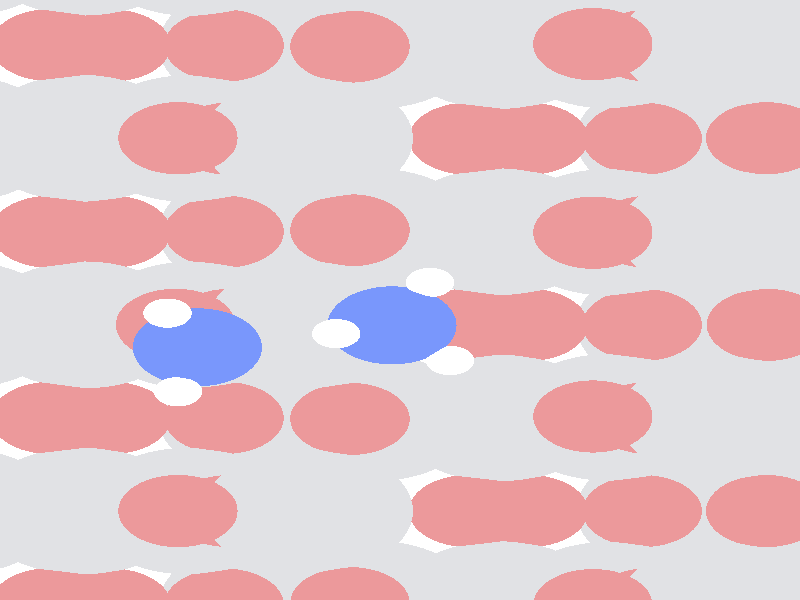 #include "colors.inc"
#include "finish.inc"

global_settings {assumed_gamma 1 max_trace_level 6}
background {color White}
camera {orthographic
  right -9.91*x up 12.31*y
  direction 1.00*z
  location <0,0,50.00> look_at <0,0,0>}
light_source {<  2.00,   3.00,  125.00> color White
  area_light <0.95, 0, 0>, <0, 0.80, 0>, 5, 4
  adaptive 1 jitter}

#declare simple = finish {phong 0.7}
#declare pale = finish {ambient .5 diffuse .85 roughness .001 specular 0.200 }
#declare intermediate = finish {ambient 0.3 diffuse 0.6 specular 0.10 roughness 0.04 }
#declare vmd = finish {ambient .0 diffuse .65 phong 0.1 phong_size 40. specular 0.500 }
#declare jmol = finish {ambient .2 diffuse .6 specular 1 roughness .001 metallic}
#declare ase2 = finish {ambient 0.05 brilliance 3 diffuse 0.6 metallic specular 0.70 roughness 0.04 reflection 0.15}
#declare mj_mol = finish {ambient .00 diffuse .55 phong 0.0 phong_size 0.specular .250 roughness 0.1 brilliance 0.8 reflection 0.0 }
#declare ase3 = finish {ambient .15 brilliance 2 diffuse .6 metallic specular 1. roughness .001 reflection .0}
#declare glass = finish {ambient .05 diffuse .3 specular 1. roughness .001}
#declare glass2 = finish {ambient .0 diffuse .3 specular 1. reflection .25 roughness .001}
#declare Rcell = 0.100;
#declare Rbond = 0.100;

#macro atom(LOC, R, COL, TRANS, FIN)
  sphere{LOC, R texture{pigment{color COL transmit TRANS} finish{FIN}}}
#end
#macro constrain(LOC, R, COL, TRANS FIN)
union{torus{R, Rcell rotate 45*z texture{pigment{color COL transmit TRANS} finish{FIN}}}
      torus{R, Rcell rotate -45*z texture{pigment{color COL transmit TRANS} finish{FIN}}}
      translate LOC}
#end

atom(< -4.97,  -4.33, -13.15>, 0.74, rgb <0.84, 0.32, 0.33>, 0.0, pale) // #0 
atom(<-10.14,  -6.25, -13.15>, 0.74, rgb <0.84, 0.32, 0.33>, 0.0, pale) // #1 
atom(<-12.03,  -6.25, -12.39>, 1.30, rgb <0.75, 0.76, 0.78>, 0.0, pale) // #2 
atom(< -6.86,  -4.33, -12.39>, 1.30, rgb <0.75, 0.76, 0.78>, 0.0, pale) // #3 
atom(< -3.92,  -4.33, -11.51>, 1.30, rgb <0.75, 0.76, 0.78>, 0.0, pale) // #4 
atom(< -9.09,  -6.25, -11.51>, 1.30, rgb <0.75, 0.76, 0.78>, 0.0, pale) // #5 
atom(< -3.58,  -6.25, -11.64>, 0.74, rgb <0.84, 0.32, 0.33>, 0.0, pale) // #6 
atom(< -8.76,  -4.33, -11.64>, 0.74, rgb <0.84, 0.32, 0.33>, 0.0, pale) // #7 
atom(< -5.82,  -4.33, -10.75>, 0.74, rgb <0.84, 0.32, 0.33>, 0.0, pale) // #8 
atom(<-10.99,  -6.25, -10.75>, 0.74, rgb <0.84, 0.32, 0.33>, 0.0, pale) // #9 
atom(< -7.20,  -6.25, -12.26>, 0.74, rgb <0.84, 0.32, 0.33>, 0.0, pale) // #10 
atom(<-12.37,  -4.33, -12.26>, 0.74, rgb <0.84, 0.32, 0.33>, 0.0, pale) // #11 
atom(< -3.63,  -4.33,  -9.56>, 0.74, rgb <0.84, 0.32, 0.33>, 0.0, pale) // #12 
atom(< -8.81,  -6.25,  -9.57>, 0.74, rgb <0.84, 0.32, 0.33>, 0.0, pale) // #13 
atom(<-10.67,  -6.24,  -8.77>, 1.30, rgb <0.75, 0.76, 0.78>, 0.0, pale) // #14 
atom(< -5.50,  -4.33,  -8.77>, 1.30, rgb <0.75, 0.76, 0.78>, 0.0, pale) // #15 
atom(<-12.96,  -4.33,  -8.00>, 1.30, rgb <0.75, 0.76, 0.78>, 0.0, pale) // #16 
atom(< -7.76,  -6.26,  -8.03>, 1.30, rgb <0.75, 0.76, 0.78>, 0.0, pale) // #17 
atom(<-12.52,  -6.25,  -8.07>, 0.74, rgb <0.84, 0.32, 0.33>, 0.0, pale) // #18 
atom(< -7.34,  -4.33,  -8.10>, 0.74, rgb <0.84, 0.32, 0.33>, 0.0, pale) // #19 
atom(< -4.38,  -4.33,  -7.16>, 0.74, rgb <0.84, 0.32, 0.33>, 0.0, pale) // #20 
atom(< -9.53,  -6.23,  -7.18>, 0.74, rgb <0.84, 0.32, 0.33>, 0.0, pale) // #21 
atom(< -5.85,  -6.25,  -8.68>, 0.74, rgb <0.84, 0.32, 0.33>, 0.0, pale) // #22 
atom(<-11.04,  -4.33,  -8.68>, 0.74, rgb <0.84, 0.32, 0.33>, 0.0, pale) // #23 
atom(<-12.45,  -4.33,  -6.06>, 0.74, rgb <0.84, 0.32, 0.33>, 0.0, pale) // #24 
atom(< -7.25,  -6.24,  -6.08>, 0.74, rgb <0.84, 0.32, 0.33>, 0.0, pale) // #25 
atom(< -9.13,  -6.25,  -5.15>, 1.30, rgb <0.75, 0.76, 0.78>, 0.0, pale) // #26 
atom(< -3.96,  -4.33,  -5.09>, 1.30, rgb <0.75, 0.76, 0.78>, 0.0, pale) // #27 
atom(<-11.48,  -4.33,  -4.55>, 1.30, rgb <0.75, 0.76, 0.78>, 0.0, pale) // #28 
atom(< -6.32,  -6.25,  -4.55>, 1.30, rgb <0.75, 0.76, 0.78>, 0.0, pale) // #29 
atom(<-10.96,  -6.22,  -4.34>, 0.74, rgb <0.84, 0.32, 0.33>, 0.0, pale) // #30 
atom(< -5.81,  -4.33,  -4.32>, 0.74, rgb <0.84, 0.32, 0.33>, 0.0, pale) // #31 
atom(<-13.09,  -4.33,  -3.65>, 0.74, rgb <0.84, 0.32, 0.33>, 0.0, pale) // #32 
atom(< -7.95,  -6.26,  -3.69>, 0.74, rgb <0.84, 0.32, 0.33>, 0.0, pale) // #33 
atom(< -4.33,  -6.24,  -5.06>, 0.74, rgb <0.84, 0.32, 0.33>, 0.0, pale) // #34 
atom(< -9.49,  -4.33,  -5.12>, 0.74, rgb <0.84, 0.32, 0.33>, 0.0, pale) // #35 
atom(< -4.97,  -0.51, -13.15>, 0.74, rgb <0.84, 0.32, 0.33>, 0.0, pale) // #36 
atom(<-10.14,  -2.42, -13.15>, 0.74, rgb <0.84, 0.32, 0.33>, 0.0, pale) // #37 
atom(<-12.03,  -2.42, -12.39>, 1.30, rgb <0.75, 0.76, 0.78>, 0.0, pale) // #38 
atom(< -6.86,  -0.51, -12.39>, 1.30, rgb <0.75, 0.76, 0.78>, 0.0, pale) // #39 
atom(< -3.92,  -0.51, -11.51>, 1.30, rgb <0.75, 0.76, 0.78>, 0.0, pale) // #40 
atom(< -9.09,  -2.42, -11.51>, 1.30, rgb <0.75, 0.76, 0.78>, 0.0, pale) // #41 
atom(< -3.58,  -2.42, -11.64>, 0.74, rgb <0.84, 0.32, 0.33>, 0.0, pale) // #42 
atom(< -8.76,  -0.51, -11.64>, 0.74, rgb <0.84, 0.32, 0.33>, 0.0, pale) // #43 
atom(< -5.82,  -0.51, -10.75>, 0.74, rgb <0.84, 0.32, 0.33>, 0.0, pale) // #44 
atom(<-10.99,  -2.42, -10.75>, 0.74, rgb <0.84, 0.32, 0.33>, 0.0, pale) // #45 
atom(< -7.20,  -2.42, -12.26>, 0.74, rgb <0.84, 0.32, 0.33>, 0.0, pale) // #46 
atom(<-12.37,  -0.51, -12.26>, 0.74, rgb <0.84, 0.32, 0.33>, 0.0, pale) // #47 
atom(< -3.62,  -0.51,  -9.53>, 0.74, rgb <0.84, 0.32, 0.33>, 0.0, pale) // #48 
atom(< -8.81,  -2.42,  -9.57>, 0.74, rgb <0.84, 0.32, 0.33>, 0.0, pale) // #49 
atom(<-10.67,  -2.42,  -8.77>, 1.30, rgb <0.75, 0.76, 0.78>, 0.0, pale) // #50 
atom(< -5.44,  -0.51,  -8.75>, 1.30, rgb <0.75, 0.76, 0.78>, 0.0, pale) // #51 
atom(<-12.92,  -0.51,  -7.92>, 1.30, rgb <0.75, 0.76, 0.78>, 0.0, pale) // #52 
atom(< -7.76,  -2.41,  -8.03>, 1.30, rgb <0.75, 0.76, 0.78>, 0.0, pale) // #53 
atom(<-12.52,  -2.42,  -8.07>, 0.74, rgb <0.84, 0.32, 0.33>, 0.0, pale) // #54 
atom(< -7.35,  -0.51,  -8.10>, 0.74, rgb <0.84, 0.32, 0.33>, 0.0, pale) // #55 
atom(< -4.38,  -0.51,  -7.14>, 0.74, rgb <0.84, 0.32, 0.33>, 0.0, pale) // #56 
atom(< -9.53,  -2.43,  -7.18>, 0.74, rgb <0.84, 0.32, 0.33>, 0.0, pale) // #57 
atom(< -5.85,  -2.42,  -8.68>, 0.74, rgb <0.84, 0.32, 0.33>, 0.0, pale) // #58 
atom(<-11.03,  -0.51,  -8.66>, 0.74, rgb <0.84, 0.32, 0.33>, 0.0, pale) // #59 
atom(<-12.44,  -0.51,  -5.99>, 0.74, rgb <0.84, 0.32, 0.33>, 0.0, pale) // #60 
atom(< -7.25,  -2.42,  -6.08>, 0.74, rgb <0.84, 0.32, 0.33>, 0.0, pale) // #61 
atom(< -9.14,  -2.42,  -5.15>, 1.30, rgb <0.75, 0.76, 0.78>, 0.0, pale) // #62 
atom(< -3.91,  -0.51,  -5.08>, 1.30, rgb <0.75, 0.76, 0.78>, 0.0, pale) // #63 
atom(<-11.44,  -0.51,  -4.36>, 1.30, rgb <0.75, 0.76, 0.78>, 0.0, pale) // #64 
atom(< -6.32,  -2.41,  -4.55>, 1.30, rgb <0.75, 0.76, 0.78>, 0.0, pale) // #65 
atom(<-10.96,  -2.44,  -4.34>, 0.74, rgb <0.84, 0.32, 0.33>, 0.0, pale) // #66 
atom(< -5.81,  -0.51,  -4.31>, 0.74, rgb <0.84, 0.32, 0.33>, 0.0, pale) // #67 
atom(<-13.13,  -0.51,  -3.59>, 0.74, rgb <0.84, 0.32, 0.33>, 0.0, pale) // #68 
atom(< -7.95,  -2.39,  -3.68>, 0.74, rgb <0.84, 0.32, 0.33>, 0.0, pale) // #69 
atom(< -4.33,  -2.42,  -5.06>, 0.74, rgb <0.84, 0.32, 0.33>, 0.0, pale) // #70 
atom(< -9.53,  -0.51,  -5.15>, 0.74, rgb <0.84, 0.32, 0.33>, 0.0, pale) // #71 
atom(<-12.85,  -0.97,  -0.64>, 0.80, rgb <0.19, 0.31, 0.97>, 0.0, pale) // #72 
atom(<-13.09,  -1.88,  -0.26>, 0.30, rgb <1.00, 1.00, 1.00>, 0.0, pale) // #73 
atom(<-13.22,  -0.27,   0.00>, 0.30, rgb <1.00, 1.00, 1.00>, 0.0, pale) // #74 
atom(<-13.34,  -0.87,  -1.52>, 0.30, rgb <1.00, 1.00, 1.00>, 0.0, pale) // #75 
atom(<-10.44,  -0.52,  -2.33>, 0.80, rgb <0.19, 0.31, 0.97>, 0.0, pale) // #76 
atom(<-11.13,  -0.69,  -1.58>, 0.30, rgb <1.00, 1.00, 1.00>, 0.0, pale) // #77 
atom(< -9.72,  -1.24,  -2.30>, 0.30, rgb <1.00, 1.00, 1.00>, 0.0, pale) // #78 
atom(< -9.97,   0.36,  -2.15>, 0.30, rgb <1.00, 1.00, 1.00>, 0.0, pale) // #79 
atom(< -4.97,   3.31, -13.15>, 0.74, rgb <0.84, 0.32, 0.33>, 0.0, pale) // #80 
atom(<-10.14,   1.40, -13.15>, 0.74, rgb <0.84, 0.32, 0.33>, 0.0, pale) // #81 
atom(<-12.03,   1.40, -12.39>, 1.30, rgb <0.75, 0.76, 0.78>, 0.0, pale) // #82 
atom(< -6.86,   3.31, -12.39>, 1.30, rgb <0.75, 0.76, 0.78>, 0.0, pale) // #83 
atom(< -3.92,   3.31, -11.51>, 1.30, rgb <0.75, 0.76, 0.78>, 0.0, pale) // #84 
atom(< -9.09,   1.40, -11.51>, 1.30, rgb <0.75, 0.76, 0.78>, 0.0, pale) // #85 
atom(< -3.58,   1.40, -11.64>, 0.74, rgb <0.84, 0.32, 0.33>, 0.0, pale) // #86 
atom(< -8.76,   3.31, -11.64>, 0.74, rgb <0.84, 0.32, 0.33>, 0.0, pale) // #87 
atom(< -5.82,   3.31, -10.75>, 0.74, rgb <0.84, 0.32, 0.33>, 0.0, pale) // #88 
atom(<-10.99,   1.40, -10.75>, 0.74, rgb <0.84, 0.32, 0.33>, 0.0, pale) // #89 
atom(< -7.20,   1.40, -12.26>, 0.74, rgb <0.84, 0.32, 0.33>, 0.0, pale) // #90 
atom(<-12.37,   3.31, -12.26>, 0.74, rgb <0.84, 0.32, 0.33>, 0.0, pale) // #91 
atom(< -3.63,   3.31,  -9.56>, 0.74, rgb <0.84, 0.32, 0.33>, 0.0, pale) // #92 
atom(< -8.81,   1.40,  -9.57>, 0.74, rgb <0.84, 0.32, 0.33>, 0.0, pale) // #93 
atom(<-10.67,   1.40,  -8.77>, 1.30, rgb <0.75, 0.76, 0.78>, 0.0, pale) // #94 
atom(< -5.50,   3.31,  -8.77>, 1.30, rgb <0.75, 0.76, 0.78>, 0.0, pale) // #95 
atom(<-12.96,   3.31,  -8.00>, 1.30, rgb <0.75, 0.76, 0.78>, 0.0, pale) // #96 
atom(< -7.76,   1.39,  -8.03>, 1.30, rgb <0.75, 0.76, 0.78>, 0.0, pale) // #97 
atom(<-12.52,   1.40,  -8.07>, 0.74, rgb <0.84, 0.32, 0.33>, 0.0, pale) // #98 
atom(< -7.34,   3.31,  -8.10>, 0.74, rgb <0.84, 0.32, 0.33>, 0.0, pale) // #99 
atom(< -4.38,   3.31,  -7.16>, 0.74, rgb <0.84, 0.32, 0.33>, 0.0, pale) // #100 
atom(< -9.53,   1.41,  -7.18>, 0.74, rgb <0.84, 0.32, 0.33>, 0.0, pale) // #101 
atom(< -5.85,   1.40,  -8.68>, 0.74, rgb <0.84, 0.32, 0.33>, 0.0, pale) // #102 
atom(<-11.04,   3.31,  -8.68>, 0.74, rgb <0.84, 0.32, 0.33>, 0.0, pale) // #103 
atom(<-12.45,   3.31,  -6.06>, 0.74, rgb <0.84, 0.32, 0.33>, 0.0, pale) // #104 
atom(< -7.25,   1.40,  -6.08>, 0.74, rgb <0.84, 0.32, 0.33>, 0.0, pale) // #105 
atom(< -9.13,   1.40,  -5.15>, 1.30, rgb <0.75, 0.76, 0.78>, 0.0, pale) // #106 
atom(< -3.96,   3.32,  -5.09>, 1.30, rgb <0.75, 0.76, 0.78>, 0.0, pale) // #107 
atom(<-11.48,   3.31,  -4.55>, 1.30, rgb <0.75, 0.76, 0.78>, 0.0, pale) // #108 
atom(< -6.32,   1.39,  -4.55>, 1.30, rgb <0.75, 0.76, 0.78>, 0.0, pale) // #109 
atom(<-10.96,   1.43,  -4.34>, 0.74, rgb <0.84, 0.32, 0.33>, 0.0, pale) // #110 
atom(< -5.81,   3.32,  -4.32>, 0.74, rgb <0.84, 0.32, 0.33>, 0.0, pale) // #111 
atom(<-13.09,   3.32,  -3.65>, 0.74, rgb <0.84, 0.32, 0.33>, 0.0, pale) // #112 
atom(< -7.95,   1.38,  -3.69>, 0.74, rgb <0.84, 0.32, 0.33>, 0.0, pale) // #113 
atom(< -4.33,   1.40,  -5.06>, 0.74, rgb <0.84, 0.32, 0.33>, 0.0, pale) // #114 
atom(< -9.49,   3.31,  -5.12>, 0.74, rgb <0.84, 0.32, 0.33>, 0.0, pale) // #115 
atom(< -4.97,   7.13, -13.15>, 0.74, rgb <0.84, 0.32, 0.33>, 0.0, pale) // #116 
atom(<-10.14,   5.22, -13.15>, 0.74, rgb <0.84, 0.32, 0.33>, 0.0, pale) // #117 
atom(<-12.03,   5.22, -12.39>, 1.30, rgb <0.75, 0.76, 0.78>, 0.0, pale) // #118 
atom(< -6.86,   7.13, -12.39>, 1.30, rgb <0.75, 0.76, 0.78>, 0.0, pale) // #119 
atom(< -3.92,   7.13, -11.51>, 1.30, rgb <0.75, 0.76, 0.78>, 0.0, pale) // #120 
atom(< -9.09,   5.22, -11.51>, 1.30, rgb <0.75, 0.76, 0.78>, 0.0, pale) // #121 
atom(< -3.58,   5.22, -11.64>, 0.74, rgb <0.84, 0.32, 0.33>, 0.0, pale) // #122 
atom(< -8.76,   7.13, -11.64>, 0.74, rgb <0.84, 0.32, 0.33>, 0.0, pale) // #123 
atom(< -5.82,   7.13, -10.75>, 0.74, rgb <0.84, 0.32, 0.33>, 0.0, pale) // #124 
atom(<-10.99,   5.22, -10.75>, 0.74, rgb <0.84, 0.32, 0.33>, 0.0, pale) // #125 
atom(< -7.20,   5.22, -12.26>, 0.74, rgb <0.84, 0.32, 0.33>, 0.0, pale) // #126 
atom(<-12.37,   7.13, -12.26>, 0.74, rgb <0.84, 0.32, 0.33>, 0.0, pale) // #127 
atom(< -3.62,   7.13,  -9.53>, 0.74, rgb <0.84, 0.32, 0.33>, 0.0, pale) // #128 
atom(< -8.81,   5.22,  -9.57>, 0.74, rgb <0.84, 0.32, 0.33>, 0.0, pale) // #129 
atom(<-10.67,   5.22,  -8.77>, 1.30, rgb <0.75, 0.76, 0.78>, 0.0, pale) // #130 
atom(< -5.44,   7.13,  -8.75>, 1.30, rgb <0.75, 0.76, 0.78>, 0.0, pale) // #131 
atom(<-12.92,   7.13,  -7.92>, 1.30, rgb <0.75, 0.76, 0.78>, 0.0, pale) // #132 
atom(< -7.76,   5.23,  -8.03>, 1.30, rgb <0.75, 0.76, 0.78>, 0.0, pale) // #133 
atom(<-12.52,   5.22,  -8.07>, 0.74, rgb <0.84, 0.32, 0.33>, 0.0, pale) // #134 
atom(< -7.35,   7.13,  -8.10>, 0.74, rgb <0.84, 0.32, 0.33>, 0.0, pale) // #135 
atom(< -4.38,   7.13,  -7.14>, 0.74, rgb <0.84, 0.32, 0.33>, 0.0, pale) // #136 
atom(< -9.53,   5.21,  -7.18>, 0.74, rgb <0.84, 0.32, 0.33>, 0.0, pale) // #137 
atom(< -5.85,   5.22,  -8.68>, 0.74, rgb <0.84, 0.32, 0.33>, 0.0, pale) // #138 
atom(<-11.03,   7.13,  -8.66>, 0.74, rgb <0.84, 0.32, 0.33>, 0.0, pale) // #139 
atom(<-12.44,   7.14,  -5.99>, 0.74, rgb <0.84, 0.32, 0.33>, 0.0, pale) // #140 
atom(< -7.25,   5.22,  -6.08>, 0.74, rgb <0.84, 0.32, 0.33>, 0.0, pale) // #141 
atom(< -9.14,   5.22,  -5.15>, 1.30, rgb <0.75, 0.76, 0.78>, 0.0, pale) // #142 
atom(< -3.91,   7.14,  -5.08>, 1.30, rgb <0.75, 0.76, 0.78>, 0.0, pale) // #143 
atom(<-11.44,   7.13,  -4.36>, 1.30, rgb <0.75, 0.76, 0.78>, 0.0, pale) // #144 
atom(< -6.32,   5.24,  -4.55>, 1.30, rgb <0.75, 0.76, 0.78>, 0.0, pale) // #145 
atom(<-10.96,   5.20,  -4.34>, 0.74, rgb <0.84, 0.32, 0.33>, 0.0, pale) // #146 
atom(< -5.81,   7.14,  -4.31>, 0.74, rgb <0.84, 0.32, 0.33>, 0.0, pale) // #147 
atom(<-13.13,   7.13,  -3.59>, 0.74, rgb <0.84, 0.32, 0.33>, 0.0, pale) // #148 
atom(< -7.95,   5.25,  -3.68>, 0.74, rgb <0.84, 0.32, 0.33>, 0.0, pale) // #149 
atom(< -4.33,   5.23,  -5.06>, 0.74, rgb <0.84, 0.32, 0.33>, 0.0, pale) // #150 
atom(< -9.53,   7.13,  -5.15>, 0.74, rgb <0.84, 0.32, 0.33>, 0.0, pale) // #151 
atom(<-12.85,   6.67,  -0.64>, 0.80, rgb <0.19, 0.31, 0.97>, 0.0, pale) // #152 
atom(<-13.09,   5.77,  -0.26>, 0.30, rgb <1.00, 1.00, 1.00>, 0.0, pale) // #153 
atom(<-13.22,   7.37,   0.00>, 0.30, rgb <1.00, 1.00, 1.00>, 0.0, pale) // #154 
atom(<-13.34,   6.78,  -1.52>, 0.30, rgb <1.00, 1.00, 1.00>, 0.0, pale) // #155 
atom(<-10.44,   7.12,  -2.33>, 0.80, rgb <0.19, 0.31, 0.97>, 0.0, pale) // #156 
atom(<-11.13,   6.95,  -1.58>, 0.30, rgb <1.00, 1.00, 1.00>, 0.0, pale) // #157 
atom(< -9.72,   6.40,  -2.30>, 0.30, rgb <1.00, 1.00, 1.00>, 0.0, pale) // #158 
atom(< -9.97,   8.01,  -2.15>, 0.30, rgb <1.00, 1.00, 1.00>, 0.0, pale) // #159 
atom(<  5.37,  -4.33, -13.15>, 0.74, rgb <0.84, 0.32, 0.33>, 0.0, pale) // #160 
atom(<  0.20,  -6.25, -13.15>, 0.74, rgb <0.84, 0.32, 0.33>, 0.0, pale) // #161 
atom(< -1.69,  -6.25, -12.39>, 1.30, rgb <0.75, 0.76, 0.78>, 0.0, pale) // #162 
atom(<  3.48,  -4.33, -12.39>, 1.30, rgb <0.75, 0.76, 0.78>, 0.0, pale) // #163 
atom(<  6.42,  -4.33, -11.51>, 1.30, rgb <0.75, 0.76, 0.78>, 0.0, pale) // #164 
atom(<  1.25,  -6.25, -11.51>, 1.30, rgb <0.75, 0.76, 0.78>, 0.0, pale) // #165 
atom(<  6.76,  -6.25, -11.64>, 0.74, rgb <0.84, 0.32, 0.33>, 0.0, pale) // #166 
atom(<  1.59,  -4.33, -11.64>, 0.74, rgb <0.84, 0.32, 0.33>, 0.0, pale) // #167 
atom(<  4.53,  -4.33, -10.75>, 0.74, rgb <0.84, 0.32, 0.33>, 0.0, pale) // #168 
atom(< -0.65,  -6.25, -10.75>, 0.74, rgb <0.84, 0.32, 0.33>, 0.0, pale) // #169 
atom(<  3.14,  -6.25, -12.26>, 0.74, rgb <0.84, 0.32, 0.33>, 0.0, pale) // #170 
atom(< -2.03,  -4.33, -12.26>, 0.74, rgb <0.84, 0.32, 0.33>, 0.0, pale) // #171 
atom(<  6.71,  -4.33,  -9.56>, 0.74, rgb <0.84, 0.32, 0.33>, 0.0, pale) // #172 
atom(<  1.53,  -6.25,  -9.57>, 0.74, rgb <0.84, 0.32, 0.33>, 0.0, pale) // #173 
atom(< -0.33,  -6.24,  -8.77>, 1.30, rgb <0.75, 0.76, 0.78>, 0.0, pale) // #174 
atom(<  4.84,  -4.33,  -8.77>, 1.30, rgb <0.75, 0.76, 0.78>, 0.0, pale) // #175 
atom(< -2.62,  -4.33,  -8.00>, 1.30, rgb <0.75, 0.76, 0.78>, 0.0, pale) // #176 
atom(<  2.59,  -6.26,  -8.03>, 1.30, rgb <0.75, 0.76, 0.78>, 0.0, pale) // #177 
atom(< -2.18,  -6.25,  -8.07>, 0.74, rgb <0.84, 0.32, 0.33>, 0.0, pale) // #178 
atom(<  3.00,  -4.33,  -8.10>, 0.74, rgb <0.84, 0.32, 0.33>, 0.0, pale) // #179 
atom(<  5.96,  -4.33,  -7.16>, 0.74, rgb <0.84, 0.32, 0.33>, 0.0, pale) // #180 
atom(<  0.81,  -6.23,  -7.18>, 0.74, rgb <0.84, 0.32, 0.33>, 0.0, pale) // #181 
atom(<  4.50,  -6.25,  -8.68>, 0.74, rgb <0.84, 0.32, 0.33>, 0.0, pale) // #182 
atom(< -0.70,  -4.33,  -8.68>, 0.74, rgb <0.84, 0.32, 0.33>, 0.0, pale) // #183 
atom(< -2.11,  -4.33,  -6.06>, 0.74, rgb <0.84, 0.32, 0.33>, 0.0, pale) // #184 
atom(<  3.09,  -6.24,  -6.08>, 0.74, rgb <0.84, 0.32, 0.33>, 0.0, pale) // #185 
atom(<  1.21,  -6.25,  -5.15>, 1.30, rgb <0.75, 0.76, 0.78>, 0.0, pale) // #186 
atom(<  6.38,  -4.33,  -5.09>, 1.30, rgb <0.75, 0.76, 0.78>, 0.0, pale) // #187 
atom(< -1.14,  -4.33,  -4.55>, 1.30, rgb <0.75, 0.76, 0.78>, 0.0, pale) // #188 
atom(<  4.02,  -6.25,  -4.55>, 1.30, rgb <0.75, 0.76, 0.78>, 0.0, pale) // #189 
atom(< -0.62,  -6.22,  -4.34>, 0.74, rgb <0.84, 0.32, 0.33>, 0.0, pale) // #190 
atom(<  4.53,  -4.33,  -4.32>, 0.74, rgb <0.84, 0.32, 0.33>, 0.0, pale) // #191 
atom(< -2.75,  -4.33,  -3.65>, 0.74, rgb <0.84, 0.32, 0.33>, 0.0, pale) // #192 
atom(<  2.39,  -6.26,  -3.69>, 0.74, rgb <0.84, 0.32, 0.33>, 0.0, pale) // #193 
atom(<  6.01,  -6.24,  -5.06>, 0.74, rgb <0.84, 0.32, 0.33>, 0.0, pale) // #194 
atom(<  0.85,  -4.33,  -5.12>, 0.74, rgb <0.84, 0.32, 0.33>, 0.0, pale) // #195 
atom(<  5.37,  -0.51, -13.15>, 0.74, rgb <0.84, 0.32, 0.33>, 0.0, pale) // #196 
atom(<  0.20,  -2.42, -13.15>, 0.74, rgb <0.84, 0.32, 0.33>, 0.0, pale) // #197 
atom(< -1.69,  -2.42, -12.39>, 1.30, rgb <0.75, 0.76, 0.78>, 0.0, pale) // #198 
atom(<  3.48,  -0.51, -12.39>, 1.30, rgb <0.75, 0.76, 0.78>, 0.0, pale) // #199 
atom(<  6.42,  -0.51, -11.51>, 1.30, rgb <0.75, 0.76, 0.78>, 0.0, pale) // #200 
atom(<  1.25,  -2.42, -11.51>, 1.30, rgb <0.75, 0.76, 0.78>, 0.0, pale) // #201 
atom(<  6.76,  -2.42, -11.64>, 0.74, rgb <0.84, 0.32, 0.33>, 0.0, pale) // #202 
atom(<  1.59,  -0.51, -11.64>, 0.74, rgb <0.84, 0.32, 0.33>, 0.0, pale) // #203 
atom(<  4.53,  -0.51, -10.75>, 0.74, rgb <0.84, 0.32, 0.33>, 0.0, pale) // #204 
atom(< -0.65,  -2.42, -10.75>, 0.74, rgb <0.84, 0.32, 0.33>, 0.0, pale) // #205 
atom(<  3.14,  -2.42, -12.26>, 0.74, rgb <0.84, 0.32, 0.33>, 0.0, pale) // #206 
atom(< -2.03,  -0.51, -12.26>, 0.74, rgb <0.84, 0.32, 0.33>, 0.0, pale) // #207 
atom(<  6.72,  -0.51,  -9.53>, 0.74, rgb <0.84, 0.32, 0.33>, 0.0, pale) // #208 
atom(<  1.53,  -2.42,  -9.57>, 0.74, rgb <0.84, 0.32, 0.33>, 0.0, pale) // #209 
atom(< -0.33,  -2.42,  -8.77>, 1.30, rgb <0.75, 0.76, 0.78>, 0.0, pale) // #210 
atom(<  4.90,  -0.51,  -8.75>, 1.30, rgb <0.75, 0.76, 0.78>, 0.0, pale) // #211 
atom(< -2.58,  -0.51,  -7.92>, 1.30, rgb <0.75, 0.76, 0.78>, 0.0, pale) // #212 
atom(<  2.59,  -2.41,  -8.03>, 1.30, rgb <0.75, 0.76, 0.78>, 0.0, pale) // #213 
atom(< -2.18,  -2.42,  -8.07>, 0.74, rgb <0.84, 0.32, 0.33>, 0.0, pale) // #214 
atom(<  3.00,  -0.51,  -8.10>, 0.74, rgb <0.84, 0.32, 0.33>, 0.0, pale) // #215 
atom(<  5.96,  -0.51,  -7.14>, 0.74, rgb <0.84, 0.32, 0.33>, 0.0, pale) // #216 
atom(<  0.81,  -2.43,  -7.18>, 0.74, rgb <0.84, 0.32, 0.33>, 0.0, pale) // #217 
atom(<  4.50,  -2.42,  -8.68>, 0.74, rgb <0.84, 0.32, 0.33>, 0.0, pale) // #218 
atom(< -0.69,  -0.51,  -8.66>, 0.74, rgb <0.84, 0.32, 0.33>, 0.0, pale) // #219 
atom(< -2.10,  -0.51,  -5.99>, 0.74, rgb <0.84, 0.32, 0.33>, 0.0, pale) // #220 
atom(<  3.09,  -2.42,  -6.08>, 0.74, rgb <0.84, 0.32, 0.33>, 0.0, pale) // #221 
atom(<  1.21,  -2.42,  -5.15>, 1.30, rgb <0.75, 0.76, 0.78>, 0.0, pale) // #222 
atom(<  6.43,  -0.51,  -5.08>, 1.30, rgb <0.75, 0.76, 0.78>, 0.0, pale) // #223 
atom(< -1.10,  -0.51,  -4.36>, 1.30, rgb <0.75, 0.76, 0.78>, 0.0, pale) // #224 
atom(<  4.02,  -2.41,  -4.55>, 1.30, rgb <0.75, 0.76, 0.78>, 0.0, pale) // #225 
atom(< -0.62,  -2.44,  -4.34>, 0.74, rgb <0.84, 0.32, 0.33>, 0.0, pale) // #226 
atom(<  4.54,  -0.51,  -4.31>, 0.74, rgb <0.84, 0.32, 0.33>, 0.0, pale) // #227 
atom(< -2.78,  -0.51,  -3.59>, 0.74, rgb <0.84, 0.32, 0.33>, 0.0, pale) // #228 
atom(<  2.39,  -2.39,  -3.68>, 0.74, rgb <0.84, 0.32, 0.33>, 0.0, pale) // #229 
atom(<  6.01,  -2.42,  -5.06>, 0.74, rgb <0.84, 0.32, 0.33>, 0.0, pale) // #230 
atom(<  0.81,  -0.51,  -5.15>, 0.74, rgb <0.84, 0.32, 0.33>, 0.0, pale) // #231 
atom(< -2.51,  -0.97,  -0.64>, 0.80, rgb <0.19, 0.31, 0.97>, 0.0, pale) // #232 
atom(< -2.75,  -1.88,  -0.26>, 0.30, rgb <1.00, 1.00, 1.00>, 0.0, pale) // #233 
atom(< -2.88,  -0.27,   0.00>, 0.30, rgb <1.00, 1.00, 1.00>, 0.0, pale) // #234 
atom(< -3.00,  -0.87,  -1.52>, 0.30, rgb <1.00, 1.00, 1.00>, 0.0, pale) // #235 
atom(< -0.10,  -0.52,  -2.33>, 0.80, rgb <0.19, 0.31, 0.97>, 0.0, pale) // #236 
atom(< -0.79,  -0.69,  -1.58>, 0.30, rgb <1.00, 1.00, 1.00>, 0.0, pale) // #237 
atom(<  0.62,  -1.24,  -2.30>, 0.30, rgb <1.00, 1.00, 1.00>, 0.0, pale) // #238 
atom(<  0.37,   0.36,  -2.15>, 0.30, rgb <1.00, 1.00, 1.00>, 0.0, pale) // #239 
atom(<  5.37,   3.31, -13.15>, 0.74, rgb <0.84, 0.32, 0.33>, 0.0, pale) // #240 
atom(<  0.20,   1.40, -13.15>, 0.74, rgb <0.84, 0.32, 0.33>, 0.0, pale) // #241 
atom(< -1.69,   1.40, -12.39>, 1.30, rgb <0.75, 0.76, 0.78>, 0.0, pale) // #242 
atom(<  3.48,   3.31, -12.39>, 1.30, rgb <0.75, 0.76, 0.78>, 0.0, pale) // #243 
atom(<  6.42,   3.31, -11.51>, 1.30, rgb <0.75, 0.76, 0.78>, 0.0, pale) // #244 
atom(<  1.25,   1.40, -11.51>, 1.30, rgb <0.75, 0.76, 0.78>, 0.0, pale) // #245 
atom(<  6.76,   1.40, -11.64>, 0.74, rgb <0.84, 0.32, 0.33>, 0.0, pale) // #246 
atom(<  1.59,   3.31, -11.64>, 0.74, rgb <0.84, 0.32, 0.33>, 0.0, pale) // #247 
atom(<  4.53,   3.31, -10.75>, 0.74, rgb <0.84, 0.32, 0.33>, 0.0, pale) // #248 
atom(< -0.65,   1.40, -10.75>, 0.74, rgb <0.84, 0.32, 0.33>, 0.0, pale) // #249 
atom(<  3.14,   1.40, -12.26>, 0.74, rgb <0.84, 0.32, 0.33>, 0.0, pale) // #250 
atom(< -2.03,   3.31, -12.26>, 0.74, rgb <0.84, 0.32, 0.33>, 0.0, pale) // #251 
atom(<  6.71,   3.31,  -9.56>, 0.74, rgb <0.84, 0.32, 0.33>, 0.0, pale) // #252 
atom(<  1.53,   1.40,  -9.57>, 0.74, rgb <0.84, 0.32, 0.33>, 0.0, pale) // #253 
atom(< -0.33,   1.40,  -8.77>, 1.30, rgb <0.75, 0.76, 0.78>, 0.0, pale) // #254 
atom(<  4.84,   3.31,  -8.77>, 1.30, rgb <0.75, 0.76, 0.78>, 0.0, pale) // #255 
atom(< -2.62,   3.31,  -8.00>, 1.30, rgb <0.75, 0.76, 0.78>, 0.0, pale) // #256 
atom(<  2.59,   1.39,  -8.03>, 1.30, rgb <0.75, 0.76, 0.78>, 0.0, pale) // #257 
atom(< -2.18,   1.40,  -8.07>, 0.74, rgb <0.84, 0.32, 0.33>, 0.0, pale) // #258 
atom(<  3.00,   3.31,  -8.10>, 0.74, rgb <0.84, 0.32, 0.33>, 0.0, pale) // #259 
atom(<  5.96,   3.31,  -7.16>, 0.74, rgb <0.84, 0.32, 0.33>, 0.0, pale) // #260 
atom(<  0.81,   1.41,  -7.18>, 0.74, rgb <0.84, 0.32, 0.33>, 0.0, pale) // #261 
atom(<  4.50,   1.40,  -8.68>, 0.74, rgb <0.84, 0.32, 0.33>, 0.0, pale) // #262 
atom(< -0.70,   3.31,  -8.68>, 0.74, rgb <0.84, 0.32, 0.33>, 0.0, pale) // #263 
atom(< -2.11,   3.31,  -6.06>, 0.74, rgb <0.84, 0.32, 0.33>, 0.0, pale) // #264 
atom(<  3.09,   1.40,  -6.08>, 0.74, rgb <0.84, 0.32, 0.33>, 0.0, pale) // #265 
atom(<  1.21,   1.40,  -5.15>, 1.30, rgb <0.75, 0.76, 0.78>, 0.0, pale) // #266 
atom(<  6.38,   3.32,  -5.09>, 1.30, rgb <0.75, 0.76, 0.78>, 0.0, pale) // #267 
atom(< -1.14,   3.31,  -4.55>, 1.30, rgb <0.75, 0.76, 0.78>, 0.0, pale) // #268 
atom(<  4.02,   1.39,  -4.55>, 1.30, rgb <0.75, 0.76, 0.78>, 0.0, pale) // #269 
atom(< -0.62,   1.43,  -4.34>, 0.74, rgb <0.84, 0.32, 0.33>, 0.0, pale) // #270 
atom(<  4.53,   3.32,  -4.32>, 0.74, rgb <0.84, 0.32, 0.33>, 0.0, pale) // #271 
atom(< -2.75,   3.32,  -3.65>, 0.74, rgb <0.84, 0.32, 0.33>, 0.0, pale) // #272 
atom(<  2.39,   1.38,  -3.69>, 0.74, rgb <0.84, 0.32, 0.33>, 0.0, pale) // #273 
atom(<  6.01,   1.40,  -5.06>, 0.74, rgb <0.84, 0.32, 0.33>, 0.0, pale) // #274 
atom(<  0.85,   3.31,  -5.12>, 0.74, rgb <0.84, 0.32, 0.33>, 0.0, pale) // #275 
atom(<  5.37,   7.13, -13.15>, 0.74, rgb <0.84, 0.32, 0.33>, 0.0, pale) // #276 
atom(<  0.20,   5.22, -13.15>, 0.74, rgb <0.84, 0.32, 0.33>, 0.0, pale) // #277 
atom(< -1.69,   5.22, -12.39>, 1.30, rgb <0.75, 0.76, 0.78>, 0.0, pale) // #278 
atom(<  3.48,   7.13, -12.39>, 1.30, rgb <0.75, 0.76, 0.78>, 0.0, pale) // #279 
atom(<  6.42,   7.13, -11.51>, 1.30, rgb <0.75, 0.76, 0.78>, 0.0, pale) // #280 
atom(<  1.25,   5.22, -11.51>, 1.30, rgb <0.75, 0.76, 0.78>, 0.0, pale) // #281 
atom(<  6.76,   5.22, -11.64>, 0.74, rgb <0.84, 0.32, 0.33>, 0.0, pale) // #282 
atom(<  1.59,   7.13, -11.64>, 0.74, rgb <0.84, 0.32, 0.33>, 0.0, pale) // #283 
atom(<  4.53,   7.13, -10.75>, 0.74, rgb <0.84, 0.32, 0.33>, 0.0, pale) // #284 
atom(< -0.65,   5.22, -10.75>, 0.74, rgb <0.84, 0.32, 0.33>, 0.0, pale) // #285 
atom(<  3.14,   5.22, -12.26>, 0.74, rgb <0.84, 0.32, 0.33>, 0.0, pale) // #286 
atom(< -2.03,   7.13, -12.26>, 0.74, rgb <0.84, 0.32, 0.33>, 0.0, pale) // #287 
atom(<  6.72,   7.13,  -9.53>, 0.74, rgb <0.84, 0.32, 0.33>, 0.0, pale) // #288 
atom(<  1.53,   5.22,  -9.57>, 0.74, rgb <0.84, 0.32, 0.33>, 0.0, pale) // #289 
atom(< -0.33,   5.22,  -8.77>, 1.30, rgb <0.75, 0.76, 0.78>, 0.0, pale) // #290 
atom(<  4.90,   7.13,  -8.75>, 1.30, rgb <0.75, 0.76, 0.78>, 0.0, pale) // #291 
atom(< -2.58,   7.13,  -7.92>, 1.30, rgb <0.75, 0.76, 0.78>, 0.0, pale) // #292 
atom(<  2.59,   5.23,  -8.03>, 1.30, rgb <0.75, 0.76, 0.78>, 0.0, pale) // #293 
atom(< -2.18,   5.22,  -8.07>, 0.74, rgb <0.84, 0.32, 0.33>, 0.0, pale) // #294 
atom(<  3.00,   7.13,  -8.10>, 0.74, rgb <0.84, 0.32, 0.33>, 0.0, pale) // #295 
atom(<  5.96,   7.13,  -7.14>, 0.74, rgb <0.84, 0.32, 0.33>, 0.0, pale) // #296 
atom(<  0.81,   5.21,  -7.18>, 0.74, rgb <0.84, 0.32, 0.33>, 0.0, pale) // #297 
atom(<  4.50,   5.22,  -8.68>, 0.74, rgb <0.84, 0.32, 0.33>, 0.0, pale) // #298 
atom(< -0.69,   7.13,  -8.66>, 0.74, rgb <0.84, 0.32, 0.33>, 0.0, pale) // #299 
atom(< -2.10,   7.14,  -5.99>, 0.74, rgb <0.84, 0.32, 0.33>, 0.0, pale) // #300 
atom(<  3.09,   5.22,  -6.08>, 0.74, rgb <0.84, 0.32, 0.33>, 0.0, pale) // #301 
atom(<  1.21,   5.22,  -5.15>, 1.30, rgb <0.75, 0.76, 0.78>, 0.0, pale) // #302 
atom(<  6.43,   7.14,  -5.08>, 1.30, rgb <0.75, 0.76, 0.78>, 0.0, pale) // #303 
atom(< -1.10,   7.13,  -4.36>, 1.30, rgb <0.75, 0.76, 0.78>, 0.0, pale) // #304 
atom(<  4.02,   5.24,  -4.55>, 1.30, rgb <0.75, 0.76, 0.78>, 0.0, pale) // #305 
atom(< -0.62,   5.20,  -4.34>, 0.74, rgb <0.84, 0.32, 0.33>, 0.0, pale) // #306 
atom(<  4.54,   7.14,  -4.31>, 0.74, rgb <0.84, 0.32, 0.33>, 0.0, pale) // #307 
atom(< -2.78,   7.13,  -3.59>, 0.74, rgb <0.84, 0.32, 0.33>, 0.0, pale) // #308 
atom(<  2.39,   5.25,  -3.68>, 0.74, rgb <0.84, 0.32, 0.33>, 0.0, pale) // #309 
atom(<  6.01,   5.23,  -5.06>, 0.74, rgb <0.84, 0.32, 0.33>, 0.0, pale) // #310 
atom(<  0.81,   7.13,  -5.15>, 0.74, rgb <0.84, 0.32, 0.33>, 0.0, pale) // #311 
